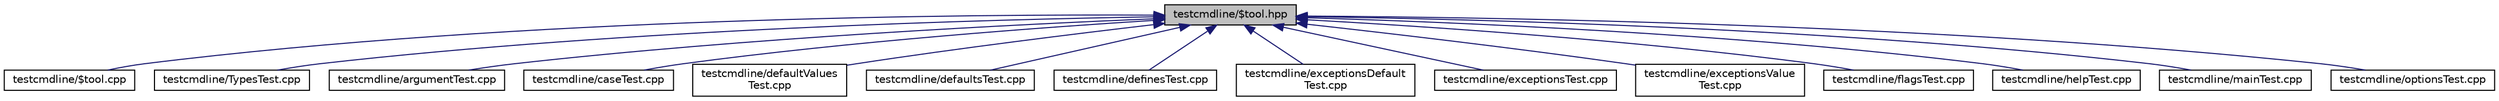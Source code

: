 digraph "testcmdline/$tool.hpp"
{
 // LATEX_PDF_SIZE
  edge [fontname="Helvetica",fontsize="10",labelfontname="Helvetica",labelfontsize="10"];
  node [fontname="Helvetica",fontsize="10",shape=record];
  Node1 [label="testcmdline/$tool.hpp",height=0.2,width=0.4,color="black", fillcolor="grey75", style="filled", fontcolor="black",tooltip=" "];
  Node1 -> Node2 [dir="back",color="midnightblue",fontsize="10",style="solid"];
  Node2 [label="testcmdline/$tool.cpp",height=0.2,width=0.4,color="black", fillcolor="white", style="filled",URL="$_0btool_8cpp.html",tooltip=" "];
  Node1 -> Node3 [dir="back",color="midnightblue",fontsize="10",style="solid"];
  Node3 [label="testcmdline/TypesTest.cpp",height=0.2,width=0.4,color="black", fillcolor="white", style="filled",URL="$_types_test_8cpp.html",tooltip=" "];
  Node1 -> Node4 [dir="back",color="midnightblue",fontsize="10",style="solid"];
  Node4 [label="testcmdline/argumentTest.cpp",height=0.2,width=0.4,color="black", fillcolor="white", style="filled",URL="$argument_test_8cpp.html",tooltip=" "];
  Node1 -> Node5 [dir="back",color="midnightblue",fontsize="10",style="solid"];
  Node5 [label="testcmdline/caseTest.cpp",height=0.2,width=0.4,color="black", fillcolor="white", style="filled",URL="$case_test_8cpp.html",tooltip=" "];
  Node1 -> Node6 [dir="back",color="midnightblue",fontsize="10",style="solid"];
  Node6 [label="testcmdline/defaultValues\lTest.cpp",height=0.2,width=0.4,color="black", fillcolor="white", style="filled",URL="$default_values_test_8cpp.html",tooltip=" "];
  Node1 -> Node7 [dir="back",color="midnightblue",fontsize="10",style="solid"];
  Node7 [label="testcmdline/defaultsTest.cpp",height=0.2,width=0.4,color="black", fillcolor="white", style="filled",URL="$defaults_test_8cpp.html",tooltip=" "];
  Node1 -> Node8 [dir="back",color="midnightblue",fontsize="10",style="solid"];
  Node8 [label="testcmdline/definesTest.cpp",height=0.2,width=0.4,color="black", fillcolor="white", style="filled",URL="$defines_test_8cpp.html",tooltip="Test for definitions."];
  Node1 -> Node9 [dir="back",color="midnightblue",fontsize="10",style="solid"];
  Node9 [label="testcmdline/exceptionsDefault\lTest.cpp",height=0.2,width=0.4,color="black", fillcolor="white", style="filled",URL="$exceptions_default_test_8cpp.html",tooltip="Test invalid data in parameter definitions."];
  Node1 -> Node10 [dir="back",color="midnightblue",fontsize="10",style="solid"];
  Node10 [label="testcmdline/exceptionsTest.cpp",height=0.2,width=0.4,color="black", fillcolor="white", style="filled",URL="$exceptions_test_8cpp.html",tooltip=" "];
  Node1 -> Node11 [dir="back",color="midnightblue",fontsize="10",style="solid"];
  Node11 [label="testcmdline/exceptionsValue\lTest.cpp",height=0.2,width=0.4,color="black", fillcolor="white", style="filled",URL="$exceptions_value_test_8cpp.html",tooltip=" "];
  Node1 -> Node12 [dir="back",color="midnightblue",fontsize="10",style="solid"];
  Node12 [label="testcmdline/flagsTest.cpp",height=0.2,width=0.4,color="black", fillcolor="white", style="filled",URL="$flags_test_8cpp.html",tooltip=" "];
  Node1 -> Node13 [dir="back",color="midnightblue",fontsize="10",style="solid"];
  Node13 [label="testcmdline/helpTest.cpp",height=0.2,width=0.4,color="black", fillcolor="white", style="filled",URL="$help_test_8cpp.html",tooltip=" "];
  Node1 -> Node14 [dir="back",color="midnightblue",fontsize="10",style="solid"];
  Node14 [label="testcmdline/mainTest.cpp",height=0.2,width=0.4,color="black", fillcolor="white", style="filled",URL="$main_test_8cpp.html",tooltip=" "];
  Node1 -> Node15 [dir="back",color="midnightblue",fontsize="10",style="solid"];
  Node15 [label="testcmdline/optionsTest.cpp",height=0.2,width=0.4,color="black", fillcolor="white", style="filled",URL="$options_test_8cpp.html",tooltip=" "];
}
